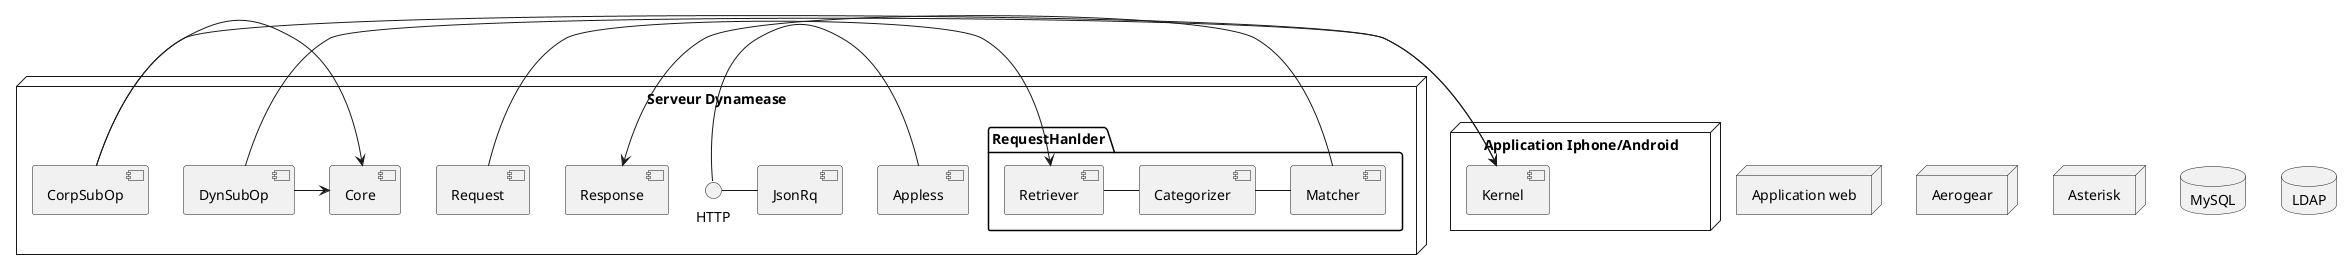 @startuml

node "Application Iphone/Android"{
	[Kernel]	
}

node "Application web"{
	
}

node "Serveur Dynamease"{
	() HTTP - [Appless]
	() HTTP - [JsonRq]
	

	package "RequestHanlder"{
		[Retriever] - [Categorizer]
		[Categorizer] - [Matcher]		
	}

	[Matcher] -> [Response] 
	[Request] -> [Retriever]

	[DynSubOp] -> [Kernel]
	[CorpSubOp] -> [Kernel]

	[DynSubOp] -> [Core]
	[CorpSubOp] -> [Core] 

	[Kernel]
	[Core]
}

node "Aerogear"{
	() HTTP
}

node "Asterisk"{
	
}

database "MySQL"{
	
}

database "LDAP" {
	
}

@enduml